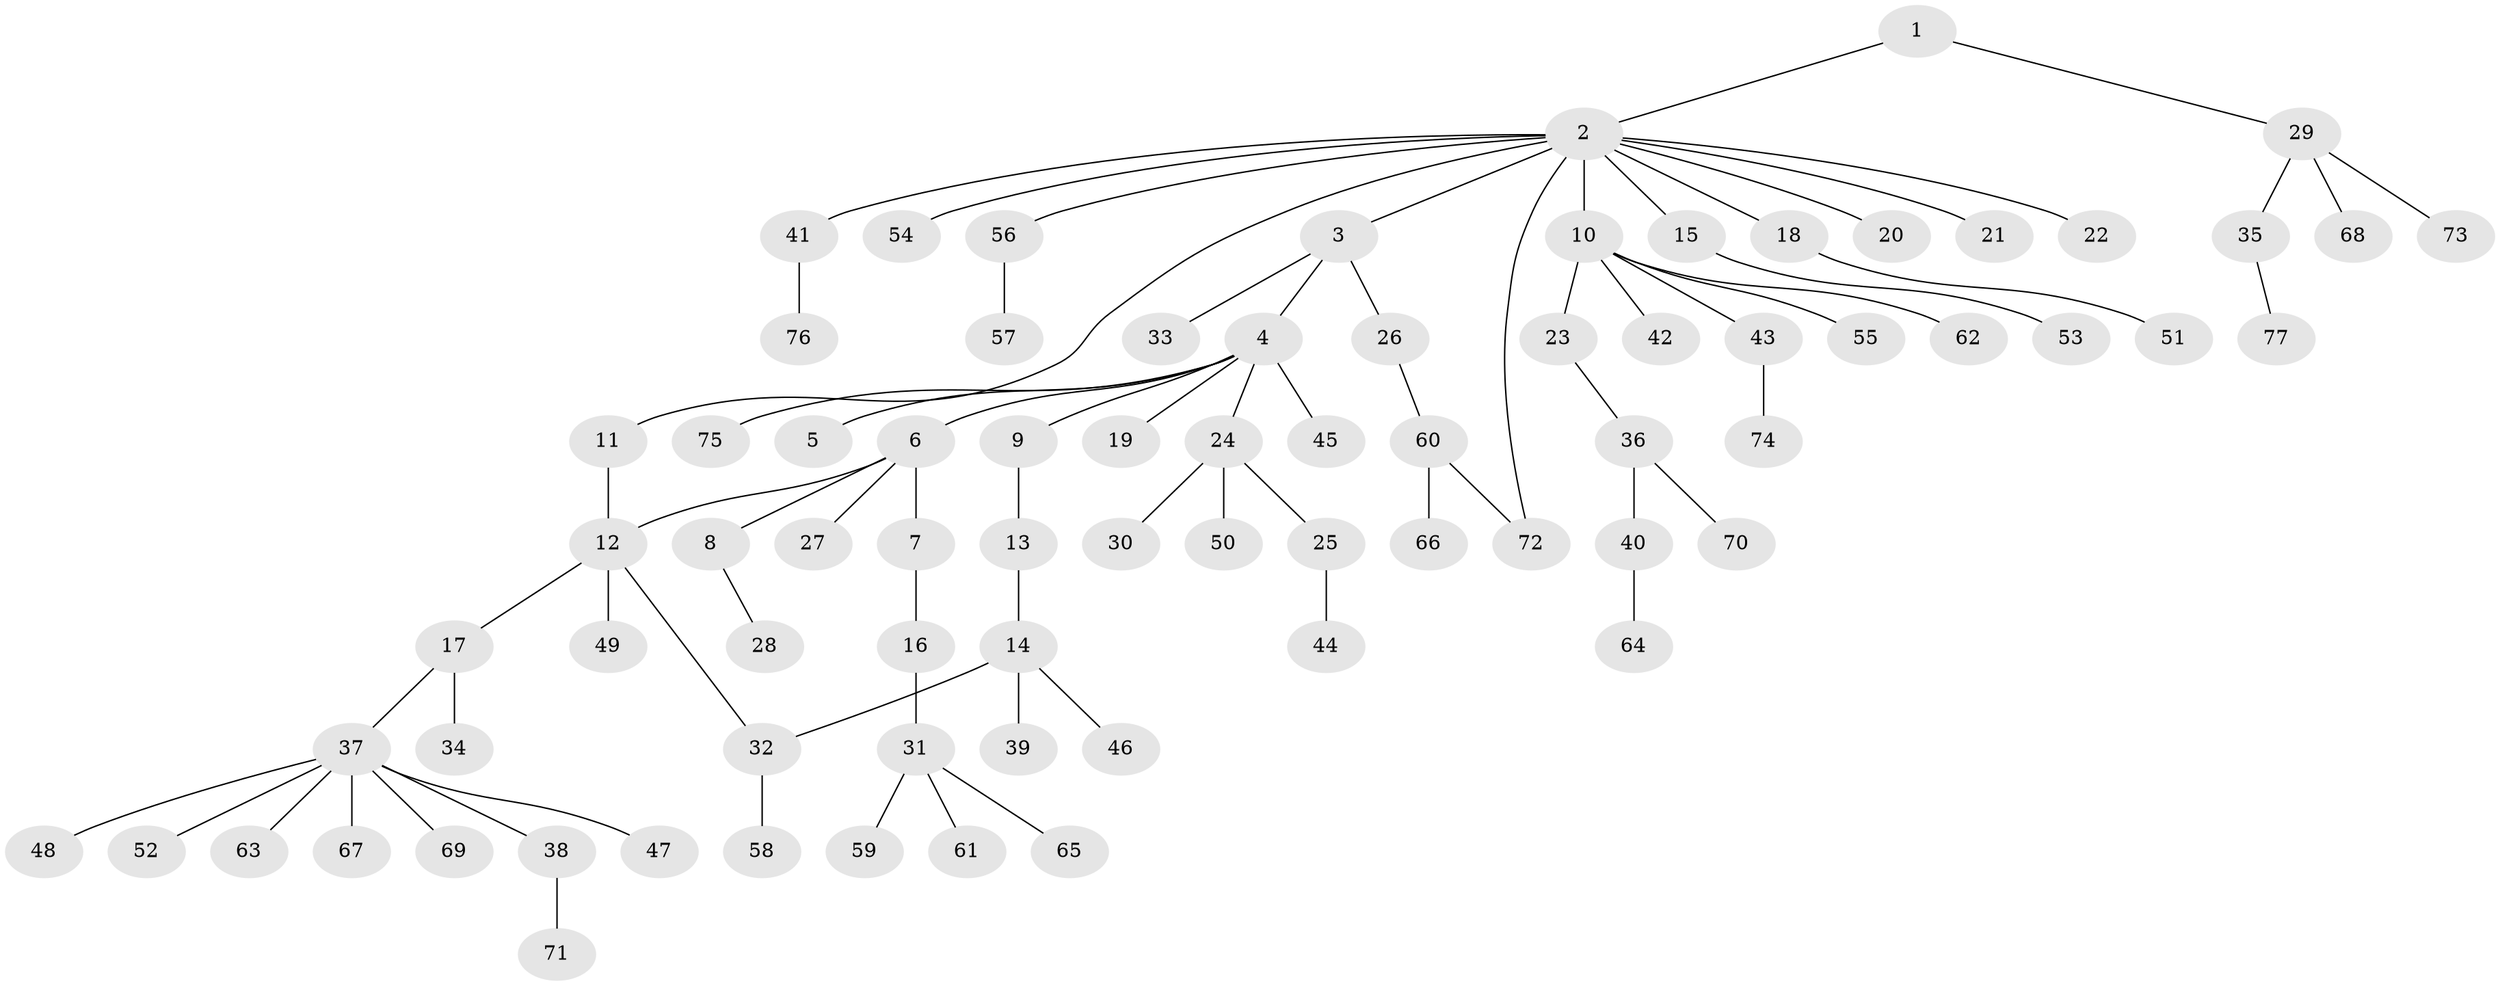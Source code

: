 // coarse degree distribution, {16: 0.03333333333333333, 1: 0.8333333333333334, 7: 0.03333333333333333, 6: 0.03333333333333333, 4: 0.03333333333333333, 2: 0.03333333333333333}
// Generated by graph-tools (version 1.1) at 2025/50/03/04/25 21:50:28]
// undirected, 77 vertices, 79 edges
graph export_dot {
graph [start="1"]
  node [color=gray90,style=filled];
  1;
  2;
  3;
  4;
  5;
  6;
  7;
  8;
  9;
  10;
  11;
  12;
  13;
  14;
  15;
  16;
  17;
  18;
  19;
  20;
  21;
  22;
  23;
  24;
  25;
  26;
  27;
  28;
  29;
  30;
  31;
  32;
  33;
  34;
  35;
  36;
  37;
  38;
  39;
  40;
  41;
  42;
  43;
  44;
  45;
  46;
  47;
  48;
  49;
  50;
  51;
  52;
  53;
  54;
  55;
  56;
  57;
  58;
  59;
  60;
  61;
  62;
  63;
  64;
  65;
  66;
  67;
  68;
  69;
  70;
  71;
  72;
  73;
  74;
  75;
  76;
  77;
  1 -- 2;
  1 -- 29;
  2 -- 3;
  2 -- 10;
  2 -- 11;
  2 -- 15;
  2 -- 18;
  2 -- 20;
  2 -- 21;
  2 -- 22;
  2 -- 41;
  2 -- 54;
  2 -- 56;
  2 -- 72;
  3 -- 4;
  3 -- 26;
  3 -- 33;
  4 -- 5;
  4 -- 6;
  4 -- 9;
  4 -- 19;
  4 -- 24;
  4 -- 45;
  4 -- 75;
  6 -- 7;
  6 -- 8;
  6 -- 12;
  6 -- 27;
  7 -- 16;
  8 -- 28;
  9 -- 13;
  10 -- 23;
  10 -- 42;
  10 -- 43;
  10 -- 55;
  10 -- 62;
  11 -- 12;
  12 -- 17;
  12 -- 32;
  12 -- 49;
  13 -- 14;
  14 -- 32;
  14 -- 39;
  14 -- 46;
  15 -- 53;
  16 -- 31;
  17 -- 34;
  17 -- 37;
  18 -- 51;
  23 -- 36;
  24 -- 25;
  24 -- 30;
  24 -- 50;
  25 -- 44;
  26 -- 60;
  29 -- 35;
  29 -- 68;
  29 -- 73;
  31 -- 59;
  31 -- 61;
  31 -- 65;
  32 -- 58;
  35 -- 77;
  36 -- 40;
  36 -- 70;
  37 -- 38;
  37 -- 47;
  37 -- 48;
  37 -- 52;
  37 -- 63;
  37 -- 67;
  37 -- 69;
  38 -- 71;
  40 -- 64;
  41 -- 76;
  43 -- 74;
  56 -- 57;
  60 -- 66;
  60 -- 72;
}
